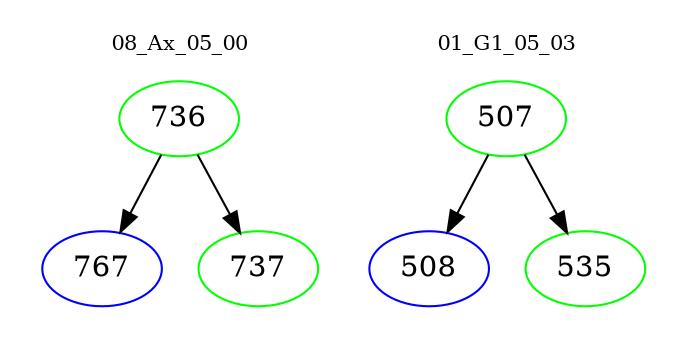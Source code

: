 digraph{
subgraph cluster_0 {
color = white
label = "08_Ax_05_00";
fontsize=10;
T0_736 [label="736", color="green"]
T0_736 -> T0_767 [color="black"]
T0_767 [label="767", color="blue"]
T0_736 -> T0_737 [color="black"]
T0_737 [label="737", color="green"]
}
subgraph cluster_1 {
color = white
label = "01_G1_05_03";
fontsize=10;
T1_507 [label="507", color="green"]
T1_507 -> T1_508 [color="black"]
T1_508 [label="508", color="blue"]
T1_507 -> T1_535 [color="black"]
T1_535 [label="535", color="green"]
}
}
